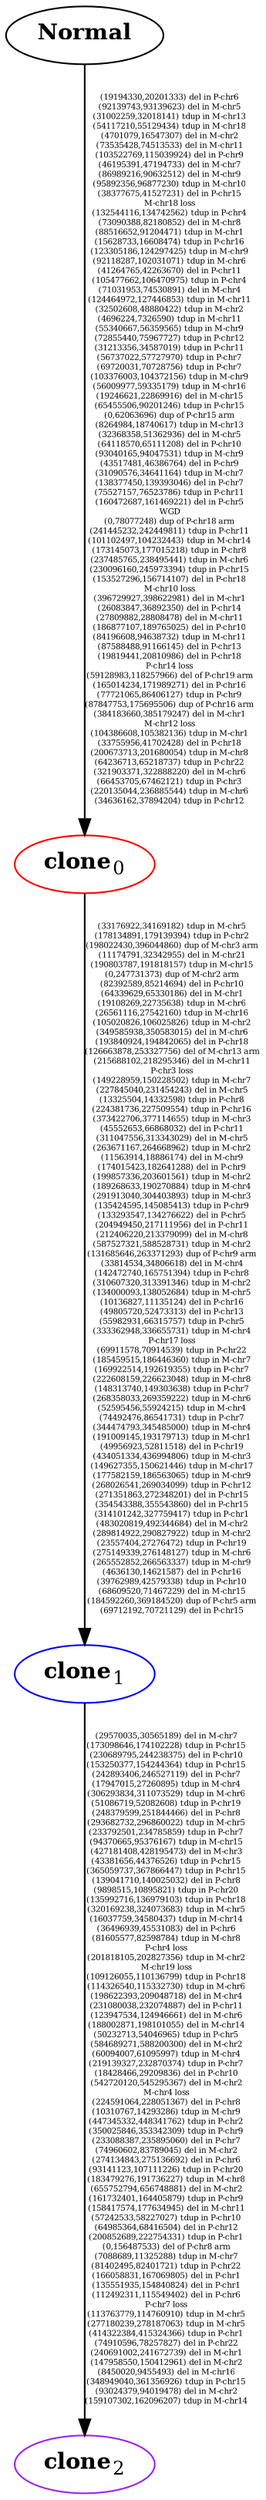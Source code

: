digraph EvolutionaryCloneTree {
splines=true;
sep="+25,25";
overlap=scalexy;
nodesep=0.6;
	subgraph T {
		N[label=<<B>Normal</B>>,color=black]
		0[label=<<B>clone</B><SUB>0</SUB>>,color=red]
		1[label=<<B>clone</B><SUB>1</SUB>>,color=blue]
		2[label=<<B>clone</B><SUB>2</SUB>>,color=purple]
	{rank = same; 2}
	}
	N -> 0 [label="(19194330,20201333) del in P-chr6
(92139743,93139623) del in M-chr5
(31002259,32018141) tdup in M-chr13
(54117210,55129434) tdup in M-chr18
(4701079,16547307) del in M-chr2
(73535428,74513533) del in M-chr11
(103522769,115039924) del in P-chr9
(46195391,47194733) del in M-chr7
(86989216,90632512) del in M-chr9
(95892356,96877230) tdup in M-chr10
(38377675,41527231) del in P-chr15
M-chr18 loss
(132544116,134742562) tdup in P-chr4
(73090388,82180852) del in M-chr8
(88516652,91204471) tdup in M-chr1
(15628733,16608474) tdup in P-chr16
(123305186,124297425) tdup in M-chr9
(92118287,102031071) tdup in M-chr6
(41264765,42263670) del in P-chr11
(105477662,106470975) tdup in P-chr4
(71031953,74530891) del in M-chr4
(124464972,127446853) tdup in M-chr11
(32502608,48880422) tdup in M-chr2
(4696224,7326590) tdup in M-chr11
(55340667,56359565) tdup in M-chr9
(72855440,75967727) tdup in P-chr12
(31213356,34587019) tdup in P-chr11
(56737022,57727970) tdup in P-chr7
(69720031,70728756) tdup in P-chr7
(103376003,104372156) tdup in M-chr9
(56009977,59335179) tdup in M-chr16
(19246621,22869916) del in M-chr15
(65455506,90201246) tdup in P-chr15
(0,62063696) dup of P-chr15 arm
(8264984,18740617) tdup in M-chr13
(32368358,51362936) del in M-chr5
(64118570,65111208) del in P-chr10
(93040165,94047531) tdup in M-chr9
(43517481,46386764) del in P-chr9
(31090576,34641164) tdup in M-chr7
(138377450,139393046) del in P-chr7
(75527157,76523786) tdup in P-chr11
(160472687,161469221) del in P-chr5
WGD
(0,78077248) dup of P-chr18 arm
(241445232,242449811) tdup in P-chr11
(101102497,104232443) tdup in M-chr14
(173145073,177015218) tdup in P-chr8
(237485765,238495441) tdup in M-chr6
(230096160,245973394) tdup in P-chr15
(153527296,156714107) del in P-chr18
M-chr10 loss
(396729927,398622981) del in M-chr1
(26083847,36892350) del in P-chr14
(27809882,28808478) del in M-chr11
(186877107,189765025) del in P-chr10
(84196608,94638732) tdup in M-chr11
(87588488,91166145) del in P-chr13
(19819441,20810986) del in P-chr18
P-chr14 loss
(59128983,118257966) del of P-chr19 arm
(165014234,171989271) del in P-chr16
(77721065,86406127) tdup in P-chr9
(87847753,175695506) dup of P-chr16 arm
(384183660,385179247) del in M-chr1
M-chr12 loss
(104386608,105382136) tdup in M-chr1
(33755956,41702428) del in P-chr18
(200673713,201680054) tdup in M-chr8
(64236713,65218737) tdup in P-chr22
(321903371,322888220) del in M-chr6
(66453705,67462121) tdup in P-chr3
(220135044,236885544) tdup in M-chr6
(34636162,37894204) tdup in P-chr12", fontsize=5, fixedsize=true]
	0 -> 1 [label="(33176922,34169182) tdup in M-chr5
(178134891,179139394) tdup in P-chr2
(198022430,396044860) dup of M-chr3 arm
(11174791,32342955) del in M-chr21
(190803787,191818157) tdup in M-chr15
(0,247731373) dup of M-chr2 arm
(82392589,85214694) del in P-chr10
(64339629,65330186) del in M-chr1
(19108269,22735638) tdup in M-chr6
(26561116,27542160) tdup in M-chr16
(105020826,106025826) tdup in M-chr2
(349585938,350583015) del in M-chr6
(193840924,194842065) del in P-chr18
(126663878,253327756) del of M-chr13 arm
(215688102,218295346) del in M-chr11
P-chr3 loss
(149228959,150228502) tdup in M-chr7
(227845040,231454243) del in M-chr5
(13325504,14332598) tdup in P-chr8
(224381736,227509554) tdup in P-chr16
(373422706,377114655) tdup in M-chr3
(45552653,66868032) del in P-chr11
(311047556,313343029) del in M-chr5
(263671167,264668962) tdup in M-chr2
(11563914,18886174) del in M-chr9
(174015423,182641288) del in P-chr9
(199857336,203601561) tdup in M-chr2
(189268633,190270884) tdup in M-chr4
(291913040,304403893) tdup in M-chr3
(135424595,145085413) tdup in P-chr9
(133293547,134276622) del in P-chr5
(204949450,217111956) del in P-chr11
(212406220,213379099) del in M-chr8
(587527321,588528731) tdup in M-chr2
(131685646,263371293) dup of P-chr9 arm
(33814534,34806618) del in M-chr4
(142472740,165751394) tdup in P-chr8
(310607320,313391346) tdup in M-chr2
(134000093,138052684) tdup in M-chr5
(10136827,11135124) del in P-chr16
(49805720,52473313) del in P-chr13
(55982931,66315757) tdup in P-chr5
(333362948,336655731) tdup in M-chr4
P-chr17 loss
(69911578,70914539) tdup in P-chr22
(185459515,186446360) tdup in M-chr7
(169922514,192619355) tdup in P-chr7
(222608159,226623048) tdup in M-chr8
(148313740,149303638) tdup in P-chr7
(268358033,269359222) tdup in M-chr6
(52595456,55924215) tdup in M-chr4
(74492476,86541731) tdup in P-chr7
(344474793,345485000) tdup in M-chr4
(191009145,193179713) tdup in M-chr1
(49956923,52811518) del in P-chr19
(434051334,436994806) tdup in M-chr3
(149627355,150621446) tdup in M-chr17
(177582159,186563065) tdup in M-chr9
(268026541,269034099) tdup in P-chr12
(271351863,272348201) del in P-chr15
(354543388,355543860) del in P-chr15
(314101242,327759417) tdup in P-chr1
(483020819,492344684) del in M-chr2
(289814922,290827922) tdup in M-chr2
(23557404,27276472) tdup in P-chr19
(275149339,276148127) tdup in M-chr6
(265552852,266563337) tdup in M-chr9
(4636130,14621587) del in P-chr16
(39762989,42579338) tdup in P-chr10
(68609520,71467229) del in M-chr15
(184592260,369184520) dup of P-chr5 arm
(69712192,70721129) del in P-chr15", fontsize=5, fixedsize=true]
	1 -> 2 [label="(29570035,30565189) del in M-chr7
(173098646,174102228) tdup in P-chr15
(230689795,244238375) del in P-chr10
(153250377,154244364) tdup in P-chr15
(242893406,246527119) del in P-chr7
(17947015,27260895) tdup in M-chr4
(306293834,311073529) tdup in M-chr6
(51086719,52082608) tdup in P-chr19
(248379599,251844466) del in P-chr8
(293682732,296860022) tdup in M-chr5
(233792501,234785859) tdup in P-chr7
(94370665,95376167) tdup in M-chr15
(427181408,428195473) del in M-chr3
(43381656,44376526) tdup in P-chr15
(365059737,367866447) tdup in P-chr15
(139041710,140025032) del in P-chr8
(9898515,10895821) tdup in P-chr20
(135992716,136979103) tdup in P-chr18
(320169238,324073683) tdup in M-chr5
(16037759,34580437) tdup in M-chr14
(36496939,45531083) del in P-chr6
(81605577,82598784) tdup in M-chr8
P-chr4 loss
(201818105,202827356) tdup in M-chr2
M-chr19 loss
(109126055,110136799) tdup in P-chr18
(114326540,115332730) tdup in M-chr6
(198622393,209048718) del in M-chr4
(231080038,232074887) del in P-chr11
(123947534,124946661) del in M-chr6
(188002871,198101055) del in M-chr14
(50232713,54046965) tdup in P-chr5
(584689271,588200300) del in M-chr2
(60094007,61095997) tdup in M-chr4
(219139327,232870374) tdup in P-chr7
(18428466,29209836) del in P-chr10
(542720120,545295367) del in M-chr2
M-chr4 loss
(224591064,228051367) del in P-chr8
(10310767,14293286) tdup in M-chr9
(447345332,448341762) tdup in P-chr2
(350025846,353342309) tdup in P-chr9
(233088387,235895060) del in P-chr7
(74960602,83789045) del in M-chr2
(274134843,275136692) del in P-chr6
(93141123,107111226) tdup in P-chr20
(183479276,191736227) tdup in M-chr8
(655752794,656748881) del in M-chr2
(161732401,164405879) tdup in P-chr9
(158417574,177634945) del in M-chr11
(57242533,58227027) tdup in P-chr10
(64985364,68416504) del in P-chr12
(200852689,222754331) tdup in P-chr1
(0,156487533) del of P-chr8 arm
(7088689,11325288) tdup in M-chr7
(81402495,82401721) tdup in P-chr22
(166058831,167069805) del in P-chr1
(135551935,154840824) del in P-chr1
(112492311,115549402) del in P-chr6
P-chr7 loss
(113763779,114760910) tdup in M-chr5
(277180239,278187063) tdup in M-chr5
(414322384,415324366) tdup in P-chr1
(74910596,78257827) del in P-chr22
(240691002,241672739) del in M-chr1
(147958550,150412961) del in M-chr2
(8450020,9455493) del in M-chr16
(348949040,361356926) tdup in P-chr15
(93024379,94019478) del in M-chr2
(159107302,162096207) tdup in M-chr14", fontsize=5, fixedsize=true]
}

